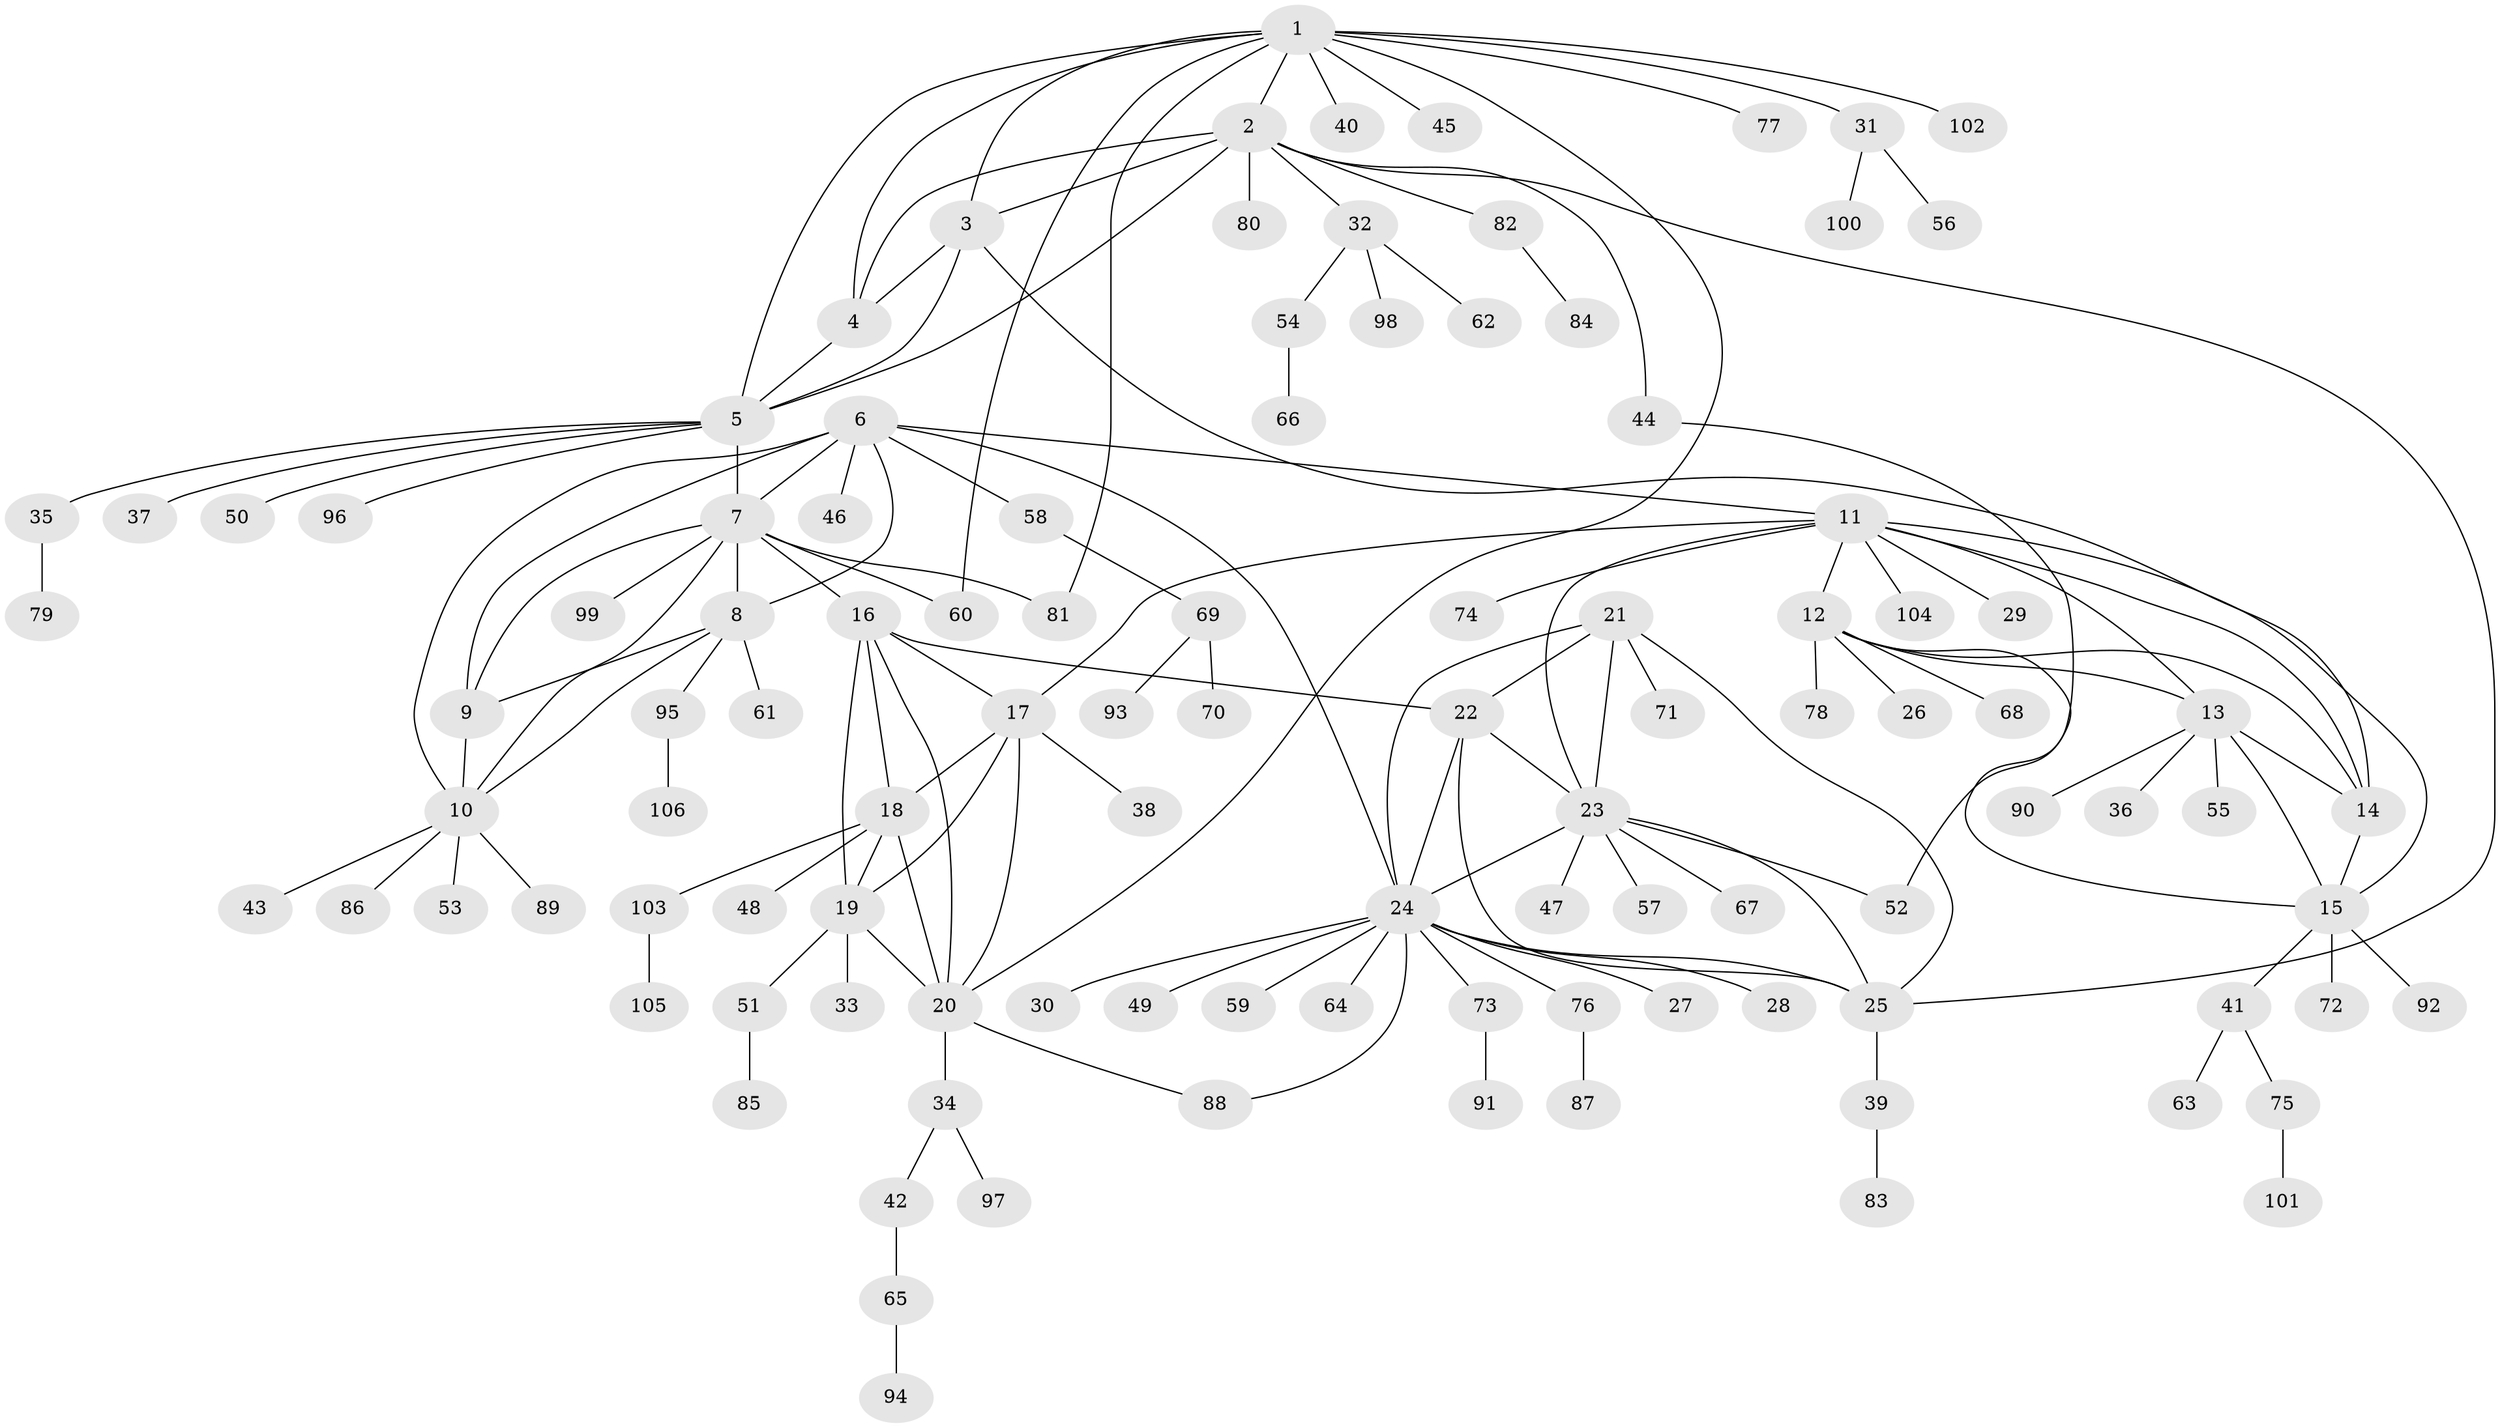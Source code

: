 // Generated by graph-tools (version 1.1) at 2025/02/03/09/25 03:02:36]
// undirected, 106 vertices, 145 edges
graph export_dot {
graph [start="1"]
  node [color=gray90,style=filled];
  1;
  2;
  3;
  4;
  5;
  6;
  7;
  8;
  9;
  10;
  11;
  12;
  13;
  14;
  15;
  16;
  17;
  18;
  19;
  20;
  21;
  22;
  23;
  24;
  25;
  26;
  27;
  28;
  29;
  30;
  31;
  32;
  33;
  34;
  35;
  36;
  37;
  38;
  39;
  40;
  41;
  42;
  43;
  44;
  45;
  46;
  47;
  48;
  49;
  50;
  51;
  52;
  53;
  54;
  55;
  56;
  57;
  58;
  59;
  60;
  61;
  62;
  63;
  64;
  65;
  66;
  67;
  68;
  69;
  70;
  71;
  72;
  73;
  74;
  75;
  76;
  77;
  78;
  79;
  80;
  81;
  82;
  83;
  84;
  85;
  86;
  87;
  88;
  89;
  90;
  91;
  92;
  93;
  94;
  95;
  96;
  97;
  98;
  99;
  100;
  101;
  102;
  103;
  104;
  105;
  106;
  1 -- 2;
  1 -- 3;
  1 -- 4;
  1 -- 5;
  1 -- 20;
  1 -- 31;
  1 -- 40;
  1 -- 45;
  1 -- 60;
  1 -- 77;
  1 -- 81;
  1 -- 102;
  2 -- 3;
  2 -- 4;
  2 -- 5;
  2 -- 25;
  2 -- 32;
  2 -- 44;
  2 -- 80;
  2 -- 82;
  3 -- 4;
  3 -- 5;
  3 -- 14;
  4 -- 5;
  5 -- 7;
  5 -- 35;
  5 -- 37;
  5 -- 50;
  5 -- 96;
  6 -- 7;
  6 -- 8;
  6 -- 9;
  6 -- 10;
  6 -- 11;
  6 -- 24;
  6 -- 46;
  6 -- 58;
  7 -- 8;
  7 -- 9;
  7 -- 10;
  7 -- 16;
  7 -- 60;
  7 -- 81;
  7 -- 99;
  8 -- 9;
  8 -- 10;
  8 -- 61;
  8 -- 95;
  9 -- 10;
  10 -- 43;
  10 -- 53;
  10 -- 86;
  10 -- 89;
  11 -- 12;
  11 -- 13;
  11 -- 14;
  11 -- 15;
  11 -- 17;
  11 -- 23;
  11 -- 29;
  11 -- 74;
  11 -- 104;
  12 -- 13;
  12 -- 14;
  12 -- 15;
  12 -- 26;
  12 -- 68;
  12 -- 78;
  13 -- 14;
  13 -- 15;
  13 -- 36;
  13 -- 55;
  13 -- 90;
  14 -- 15;
  15 -- 41;
  15 -- 72;
  15 -- 92;
  16 -- 17;
  16 -- 18;
  16 -- 19;
  16 -- 20;
  16 -- 22;
  17 -- 18;
  17 -- 19;
  17 -- 20;
  17 -- 38;
  18 -- 19;
  18 -- 20;
  18 -- 48;
  18 -- 103;
  19 -- 20;
  19 -- 33;
  19 -- 51;
  20 -- 34;
  20 -- 88;
  21 -- 22;
  21 -- 23;
  21 -- 24;
  21 -- 25;
  21 -- 71;
  22 -- 23;
  22 -- 24;
  22 -- 25;
  23 -- 24;
  23 -- 25;
  23 -- 47;
  23 -- 52;
  23 -- 57;
  23 -- 67;
  24 -- 25;
  24 -- 27;
  24 -- 28;
  24 -- 30;
  24 -- 49;
  24 -- 59;
  24 -- 64;
  24 -- 73;
  24 -- 76;
  24 -- 88;
  25 -- 39;
  31 -- 56;
  31 -- 100;
  32 -- 54;
  32 -- 62;
  32 -- 98;
  34 -- 42;
  34 -- 97;
  35 -- 79;
  39 -- 83;
  41 -- 63;
  41 -- 75;
  42 -- 65;
  44 -- 52;
  51 -- 85;
  54 -- 66;
  58 -- 69;
  65 -- 94;
  69 -- 70;
  69 -- 93;
  73 -- 91;
  75 -- 101;
  76 -- 87;
  82 -- 84;
  95 -- 106;
  103 -- 105;
}
